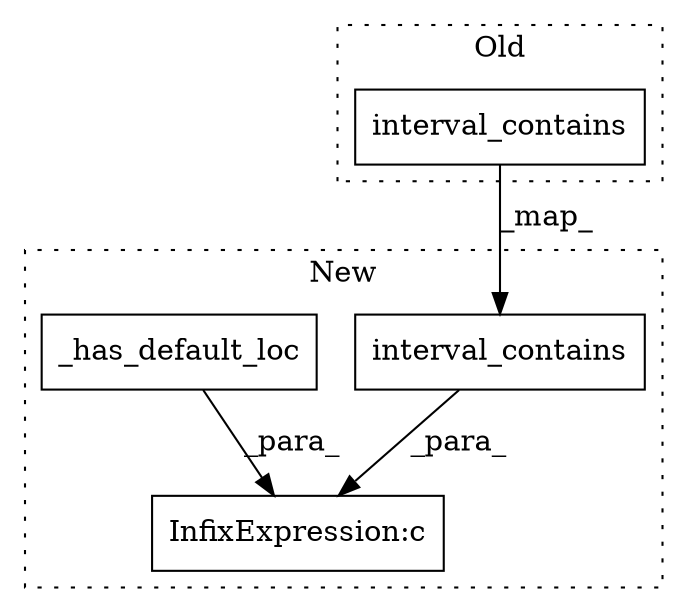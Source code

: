 digraph G {
subgraph cluster0 {
1 [label="interval_contains" a="32" s="471,524" l="18,1" shape="box"];
label = "Old";
style="dotted";
}
subgraph cluster1 {
2 [label="interval_contains" a="32" s="706,759" l="18,1" shape="box"];
3 [label="InfixExpression:c" a="27" s="680" l="4" shape="box"];
4 [label="_has_default_loc" a="32" s="662" l="18" shape="box"];
label = "New";
style="dotted";
}
1 -> 2 [label="_map_"];
2 -> 3 [label="_para_"];
4 -> 3 [label="_para_"];
}
